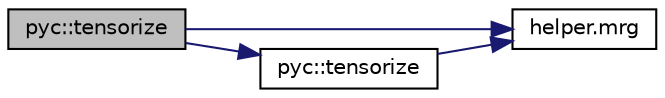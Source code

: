 digraph "pyc::tensorize"
{
 // INTERACTIVE_SVG=YES
 // LATEX_PDF_SIZE
  edge [fontname="Helvetica",fontsize="10",labelfontname="Helvetica",labelfontsize="10"];
  node [fontname="Helvetica",fontsize="10",shape=record];
  rankdir="LR";
  Node1 [label="pyc::tensorize",height=0.2,width=0.4,color="black", fillcolor="grey75", style="filled", fontcolor="black",tooltip=" "];
  Node1 -> Node2 [color="midnightblue",fontsize="10",style="solid",fontname="Helvetica"];
  Node2 [label="helper.mrg",height=0.2,width=0.4,color="black", fillcolor="white", style="filled",URL="$namespacehelper.html#a60d07b59d3989fec2a0b9944156184a7",tooltip=" "];
  Node1 -> Node3 [color="midnightblue",fontsize="10",style="solid",fontname="Helvetica"];
  Node3 [label="pyc::tensorize",height=0.2,width=0.4,color="black", fillcolor="white", style="filled",URL="$namespacepyc.html#aed2996264099d57c7d42ac156c54981d",tooltip=" "];
  Node3 -> Node2 [color="midnightblue",fontsize="10",style="solid",fontname="Helvetica"];
}
